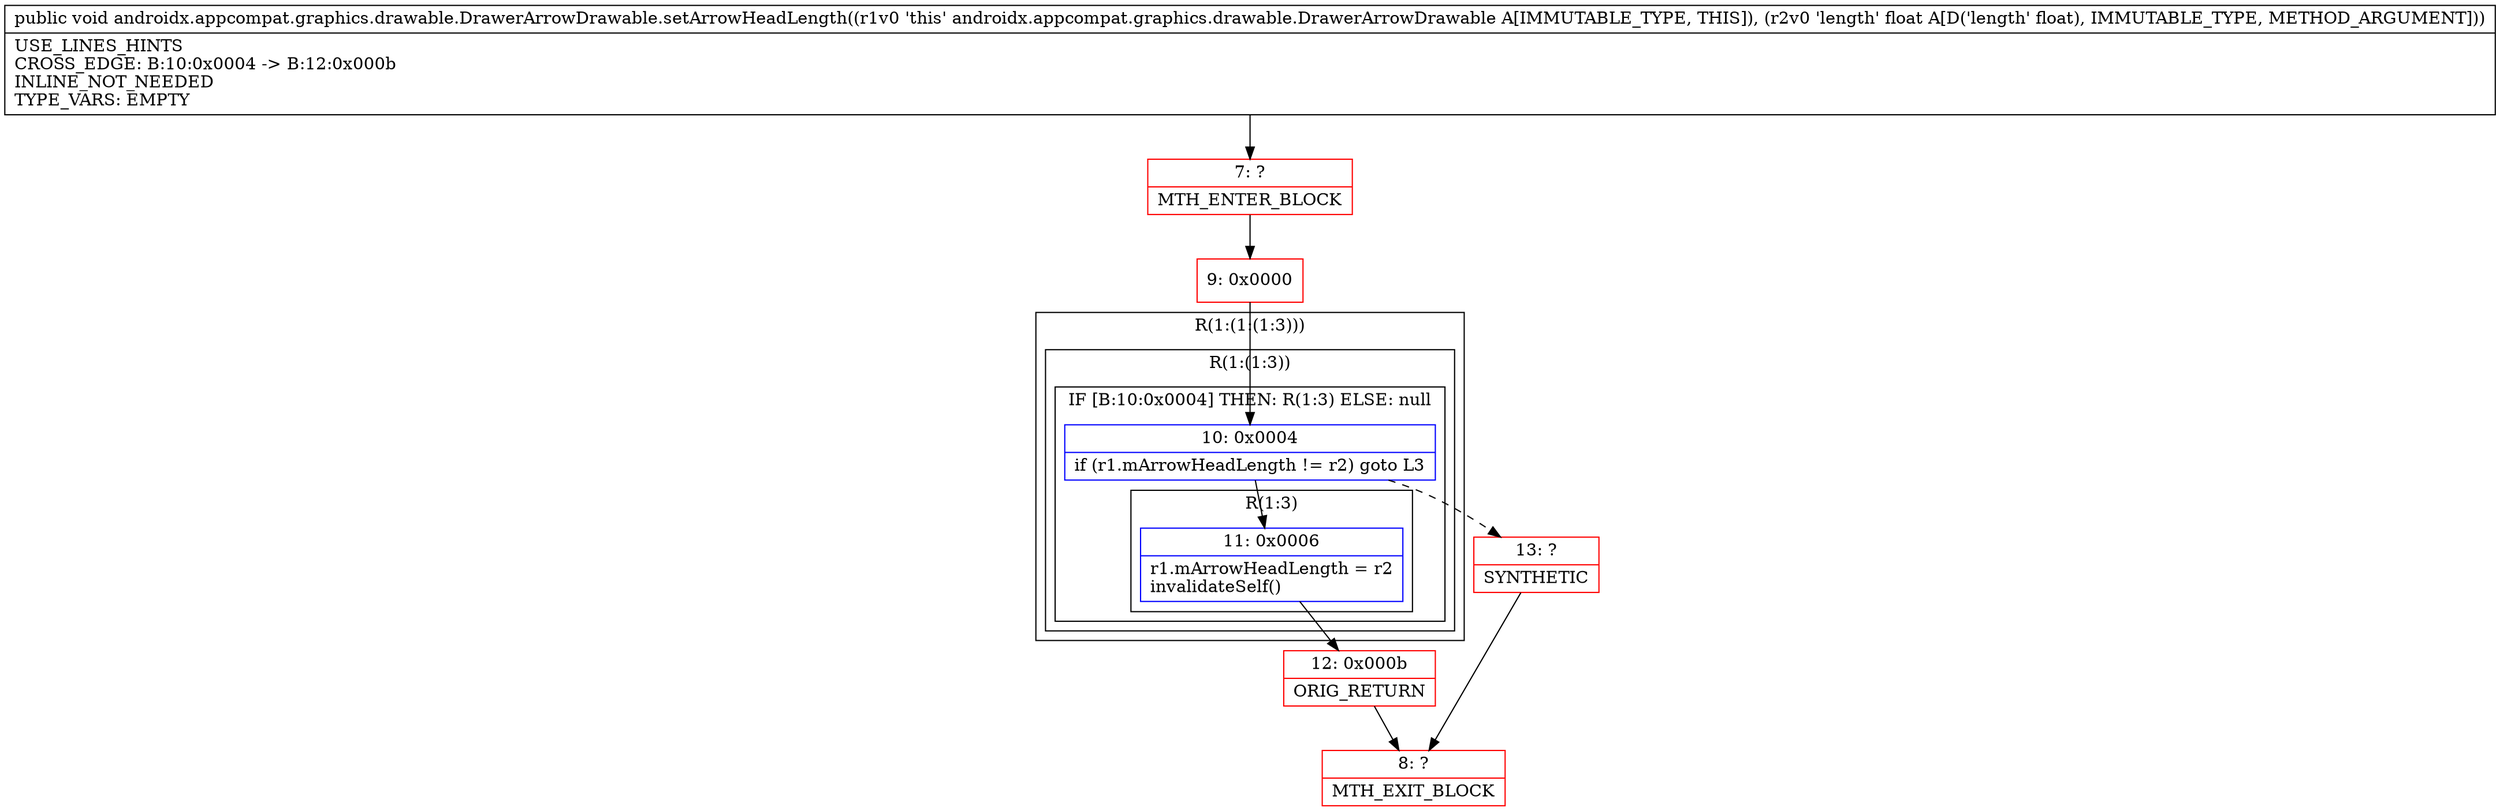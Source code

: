 digraph "CFG forandroidx.appcompat.graphics.drawable.DrawerArrowDrawable.setArrowHeadLength(F)V" {
subgraph cluster_Region_457026919 {
label = "R(1:(1:(1:3)))";
node [shape=record,color=blue];
subgraph cluster_Region_52741900 {
label = "R(1:(1:3))";
node [shape=record,color=blue];
subgraph cluster_IfRegion_1249526748 {
label = "IF [B:10:0x0004] THEN: R(1:3) ELSE: null";
node [shape=record,color=blue];
Node_10 [shape=record,label="{10\:\ 0x0004|if (r1.mArrowHeadLength != r2) goto L3\l}"];
subgraph cluster_Region_517483223 {
label = "R(1:3)";
node [shape=record,color=blue];
Node_11 [shape=record,label="{11\:\ 0x0006|r1.mArrowHeadLength = r2\linvalidateSelf()\l}"];
}
}
}
}
Node_7 [shape=record,color=red,label="{7\:\ ?|MTH_ENTER_BLOCK\l}"];
Node_9 [shape=record,color=red,label="{9\:\ 0x0000}"];
Node_12 [shape=record,color=red,label="{12\:\ 0x000b|ORIG_RETURN\l}"];
Node_8 [shape=record,color=red,label="{8\:\ ?|MTH_EXIT_BLOCK\l}"];
Node_13 [shape=record,color=red,label="{13\:\ ?|SYNTHETIC\l}"];
MethodNode[shape=record,label="{public void androidx.appcompat.graphics.drawable.DrawerArrowDrawable.setArrowHeadLength((r1v0 'this' androidx.appcompat.graphics.drawable.DrawerArrowDrawable A[IMMUTABLE_TYPE, THIS]), (r2v0 'length' float A[D('length' float), IMMUTABLE_TYPE, METHOD_ARGUMENT]))  | USE_LINES_HINTS\lCROSS_EDGE: B:10:0x0004 \-\> B:12:0x000b\lINLINE_NOT_NEEDED\lTYPE_VARS: EMPTY\l}"];
MethodNode -> Node_7;Node_10 -> Node_11;
Node_10 -> Node_13[style=dashed];
Node_11 -> Node_12;
Node_7 -> Node_9;
Node_9 -> Node_10;
Node_12 -> Node_8;
Node_13 -> Node_8;
}

